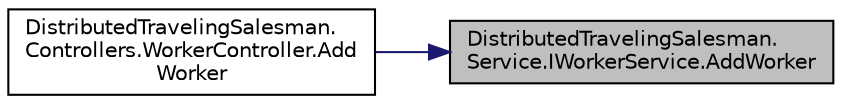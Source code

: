 digraph "DistributedTravelingSalesman.Service.IWorkerService.AddWorker"
{
 // INTERACTIVE_SVG=YES
 // LATEX_PDF_SIZE
  edge [fontname="Helvetica",fontsize="10",labelfontname="Helvetica",labelfontsize="10"];
  node [fontname="Helvetica",fontsize="10",shape=record];
  rankdir="RL";
  Node1 [label="DistributedTravelingSalesman.\lService.IWorkerService.AddWorker",height=0.2,width=0.4,color="black", fillcolor="grey75", style="filled", fontcolor="black",tooltip=" "];
  Node1 -> Node2 [dir="back",color="midnightblue",fontsize="10",style="solid",fontname="Helvetica"];
  Node2 [label="DistributedTravelingSalesman.\lControllers.WorkerController.Add\lWorker",height=0.2,width=0.4,color="black", fillcolor="white", style="filled",URL="$class_distributed_traveling_salesman_1_1_controllers_1_1_worker_controller.html#a9031605b1cace70e41cd3510c5d8a9c7",tooltip=" "];
}
